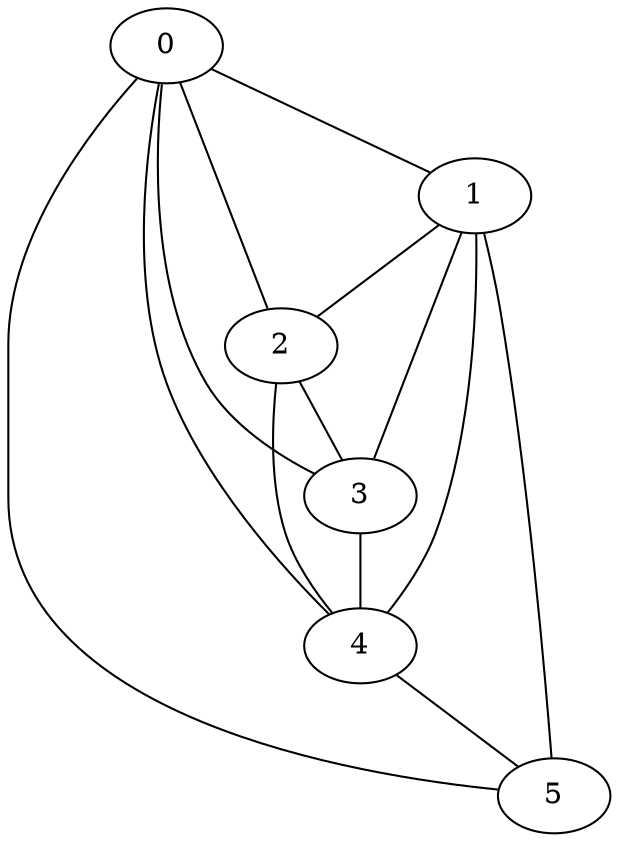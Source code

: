 strict graph  {
0;
1;
2;
3;
4;
5;
0 -- 1  [weight=1];
0 -- 2  [weight=1];
0 -- 3  [weight=16];
0 -- 4  [weight=8];
0 -- 5  [weight=6];
1 -- 2  [weight=14];
1 -- 3  [weight=16];
1 -- 4  [weight=20];
1 -- 5  [weight=18];
2 -- 3  [weight=16];
2 -- 4  [weight=9];
3 -- 4  [weight=10];
4 -- 5  [weight=6];
}

